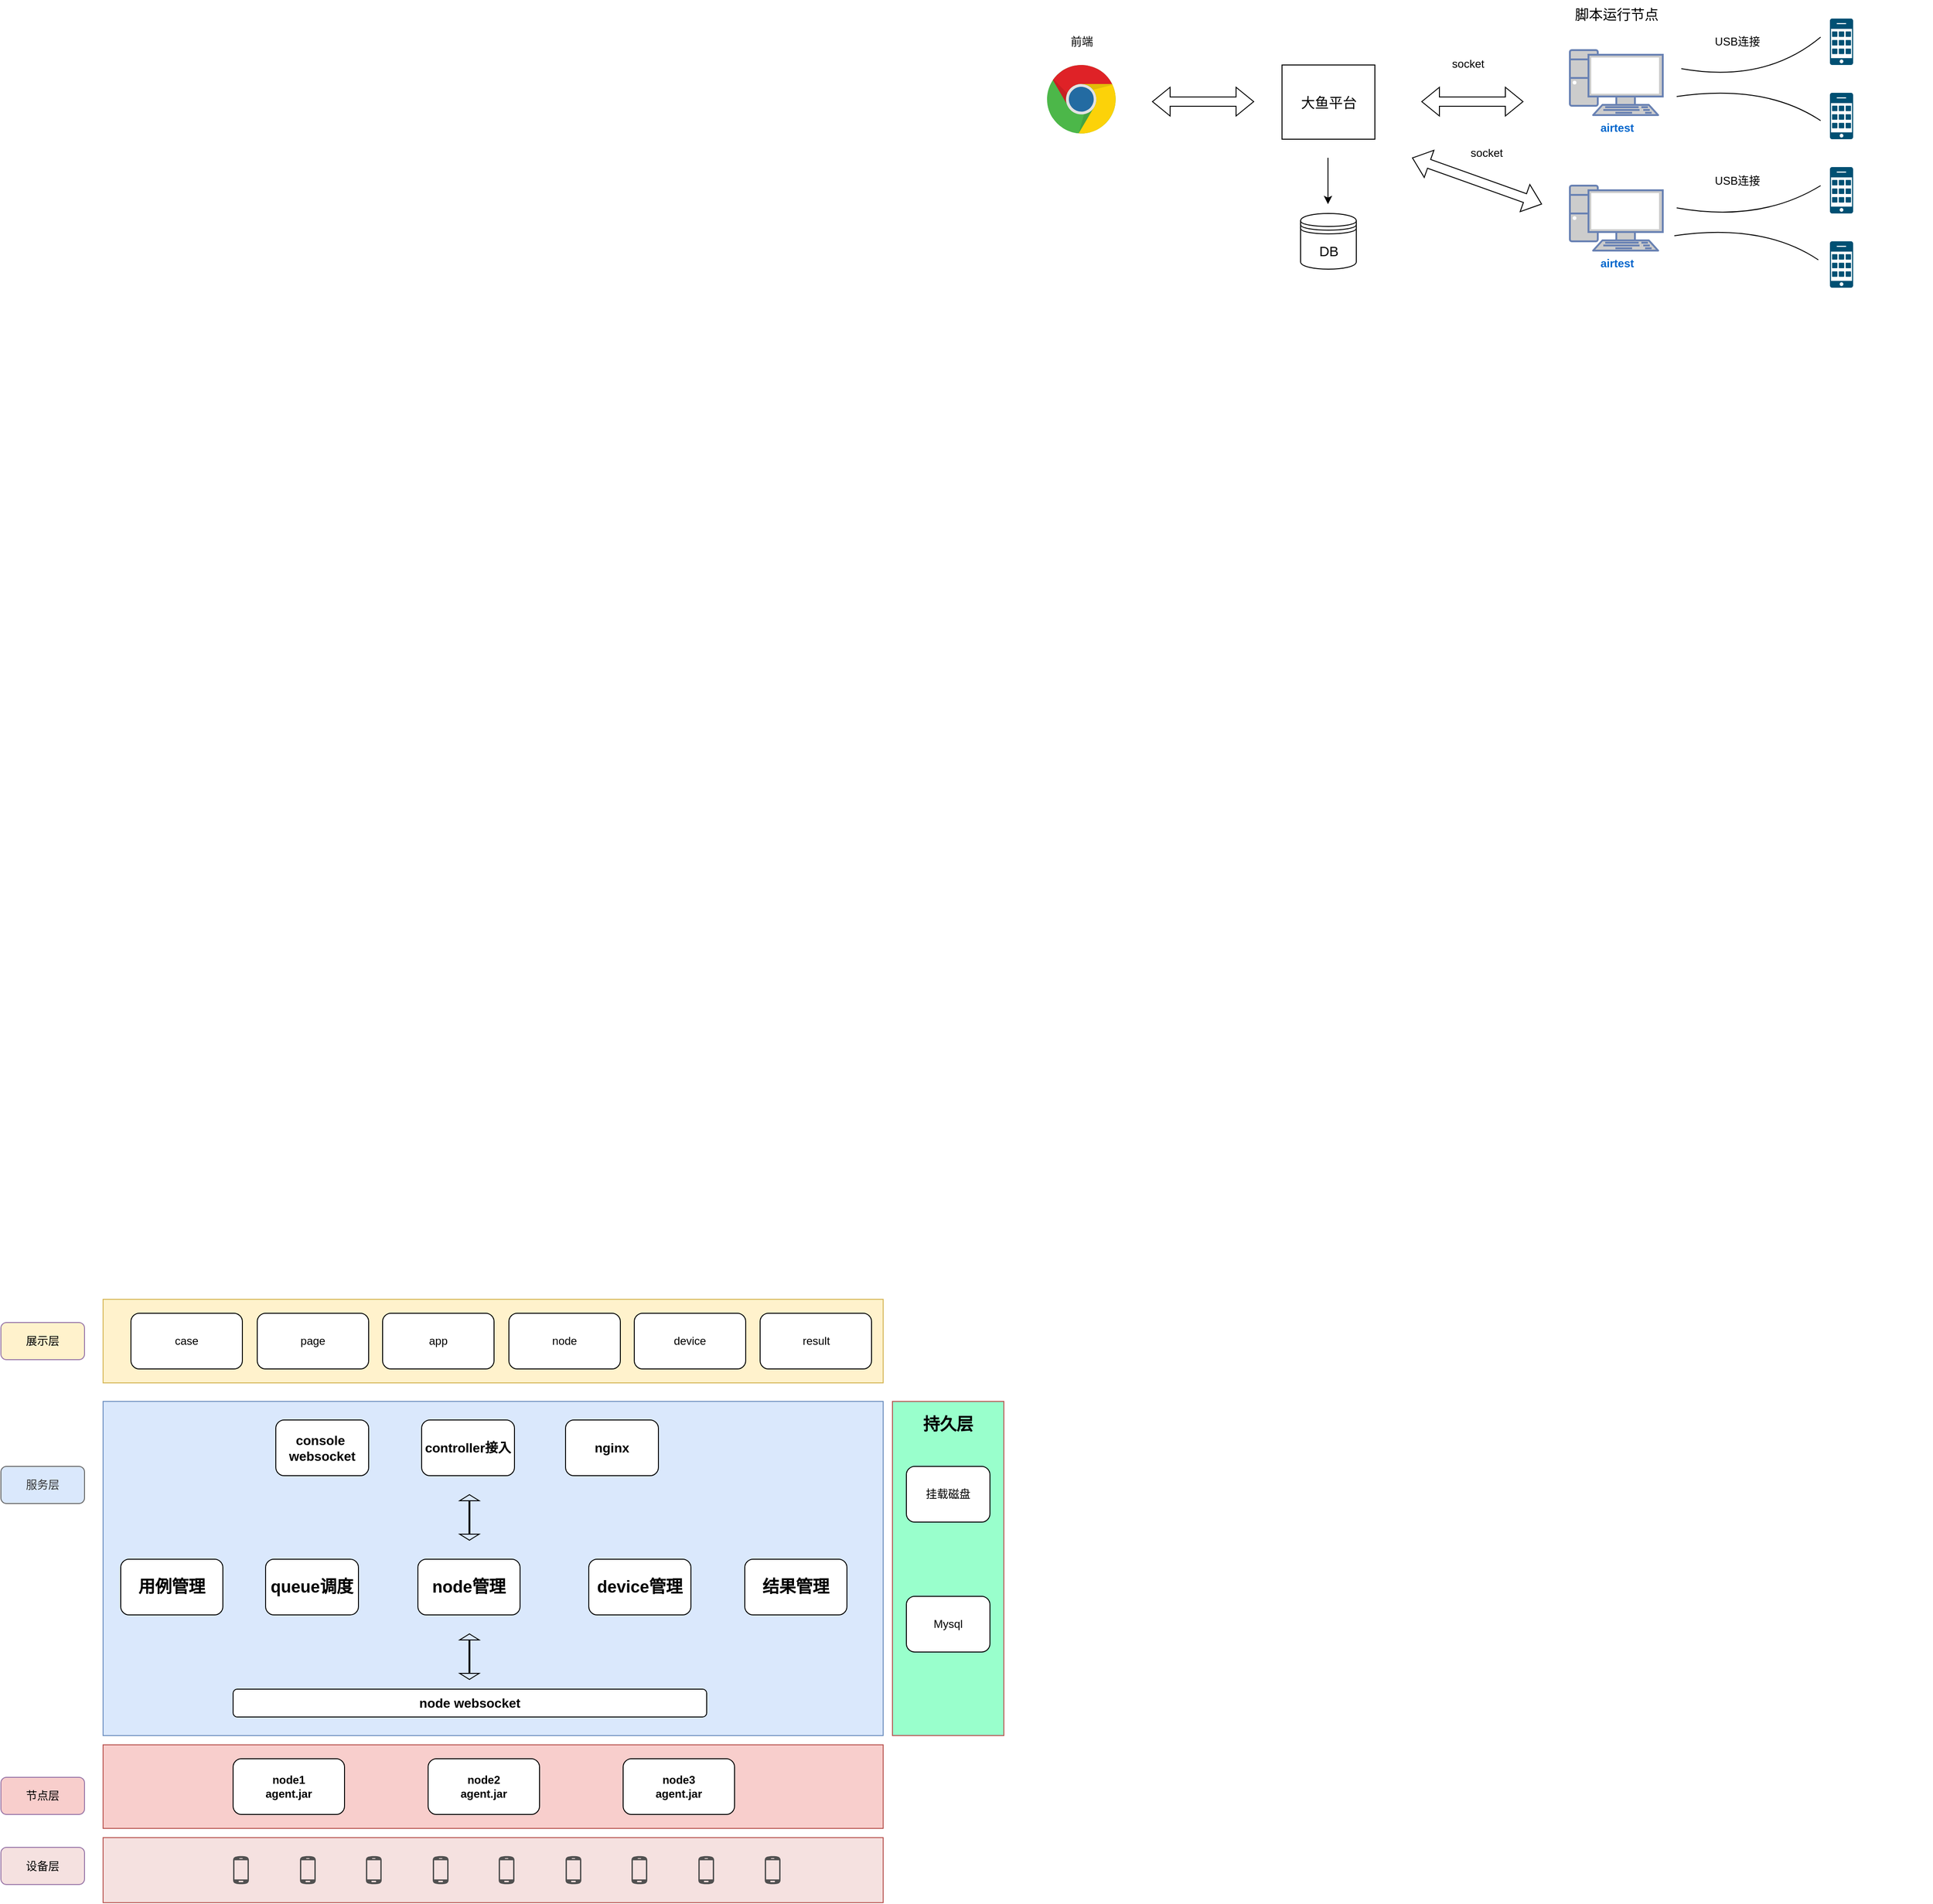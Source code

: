 <mxfile version="24.7.14">
  <diagram name="第 1 页" id="ilGr0xZSvqMy6RIHlMky">
    <mxGraphModel dx="3389" dy="3287" grid="1" gridSize="10" guides="1" tooltips="1" connect="1" arrows="1" fold="1" page="1" pageScale="1" pageWidth="827" pageHeight="1169" math="0" shadow="0">
      <root>
        <mxCell id="0" />
        <mxCell id="1" parent="0" />
        <mxCell id="p36KD3LSICJxplDqqKJE-1" value="" style="rounded=0;whiteSpace=wrap;html=1;fillColor=#F5E1E0;align=left;strokeColor=#b85450;" vertex="1" parent="1">
          <mxGeometry x="-1230" y="660" width="840" height="70" as="geometry" />
        </mxCell>
        <mxCell id="p36KD3LSICJxplDqqKJE-2" value="&lt;h2&gt;&lt;br&gt;&lt;/h2&gt;" style="rounded=0;whiteSpace=wrap;html=1;fillColor=#fff2cc;strokeColor=#d6b656;align=left;verticalAlign=middle;horizontal=1;" vertex="1" parent="1">
          <mxGeometry x="-1230" y="80" width="840" height="90" as="geometry" />
        </mxCell>
        <mxCell id="p36KD3LSICJxplDqqKJE-3" value="展示层" style="rounded=1;whiteSpace=wrap;html=1;fillColor=#FFF2CC;strokeColor=#9673a6;" vertex="1" parent="1">
          <mxGeometry x="-1340" y="105" width="90" height="40" as="geometry" />
        </mxCell>
        <mxCell id="p36KD3LSICJxplDqqKJE-4" value="服务层" style="rounded=1;whiteSpace=wrap;html=1;fillColor=#DAE8FC;strokeColor=#666666;fontColor=#333333;" vertex="1" parent="1">
          <mxGeometry x="-1340" y="260" width="90" height="40" as="geometry" />
        </mxCell>
        <mxCell id="p36KD3LSICJxplDqqKJE-5" value="" style="rounded=0;whiteSpace=wrap;html=1;fillColor=#dae8fc;align=left;strokeColor=#6c8ebf;" vertex="1" parent="1">
          <mxGeometry x="-1230" y="190" width="840" height="360" as="geometry" />
        </mxCell>
        <mxCell id="p36KD3LSICJxplDqqKJE-6" value="" style="rounded=0;whiteSpace=wrap;html=1;fillColor=#f8cecc;align=left;strokeColor=#b85450;" vertex="1" parent="1">
          <mxGeometry x="-1230" y="560" width="840" height="90" as="geometry" />
        </mxCell>
        <mxCell id="p36KD3LSICJxplDqqKJE-7" value="case" style="rounded=1;whiteSpace=wrap;html=1;" vertex="1" parent="1">
          <mxGeometry x="-1200" y="95" width="120" height="60" as="geometry" />
        </mxCell>
        <mxCell id="p36KD3LSICJxplDqqKJE-8" value="page" style="rounded=1;whiteSpace=wrap;html=1;" vertex="1" parent="1">
          <mxGeometry x="-1064" y="95" width="120" height="60" as="geometry" />
        </mxCell>
        <mxCell id="p36KD3LSICJxplDqqKJE-9" value="app" style="rounded=1;whiteSpace=wrap;html=1;" vertex="1" parent="1">
          <mxGeometry x="-929" y="95" width="120" height="60" as="geometry" />
        </mxCell>
        <mxCell id="p36KD3LSICJxplDqqKJE-10" value="node" style="rounded=1;whiteSpace=wrap;html=1;" vertex="1" parent="1">
          <mxGeometry x="-793" y="95" width="120" height="60" as="geometry" />
        </mxCell>
        <mxCell id="p36KD3LSICJxplDqqKJE-11" value="device" style="rounded=1;whiteSpace=wrap;html=1;" vertex="1" parent="1">
          <mxGeometry x="-658" y="95" width="120" height="60" as="geometry" />
        </mxCell>
        <mxCell id="p36KD3LSICJxplDqqKJE-12" value="&lt;b&gt;node1&lt;br&gt;agent.jar&lt;/b&gt;" style="rounded=1;whiteSpace=wrap;html=1;" vertex="1" parent="1">
          <mxGeometry x="-1090" y="575" width="120" height="60" as="geometry" />
        </mxCell>
        <mxCell id="p36KD3LSICJxplDqqKJE-13" value="&lt;b&gt;node2&lt;br&gt;agent.jar&lt;/b&gt;" style="rounded=1;whiteSpace=wrap;html=1;" vertex="1" parent="1">
          <mxGeometry x="-880" y="575" width="120" height="60" as="geometry" />
        </mxCell>
        <mxCell id="p36KD3LSICJxplDqqKJE-14" value="&lt;b&gt;node3&lt;br&gt;agent.jar&lt;/b&gt;" style="rounded=1;whiteSpace=wrap;html=1;" vertex="1" parent="1">
          <mxGeometry x="-670" y="575" width="120" height="60" as="geometry" />
        </mxCell>
        <mxCell id="p36KD3LSICJxplDqqKJE-15" value="&lt;font style=&quot;font-size: 18px;&quot;&gt;&lt;b&gt;node管理&lt;/b&gt;&lt;/font&gt;" style="rounded=1;whiteSpace=wrap;html=1;flipH=1;" vertex="1" parent="1">
          <mxGeometry x="-891" y="360" width="110" height="60" as="geometry" />
        </mxCell>
        <mxCell id="p36KD3LSICJxplDqqKJE-16" value="节点层" style="rounded=1;whiteSpace=wrap;html=1;fillColor=#F8CECC;strokeColor=#9673a6;" vertex="1" parent="1">
          <mxGeometry x="-1340" y="595" width="90" height="40" as="geometry" />
        </mxCell>
        <mxCell id="p36KD3LSICJxplDqqKJE-17" value="result" style="rounded=1;whiteSpace=wrap;html=1;" vertex="1" parent="1">
          <mxGeometry x="-522.5" y="95" width="120" height="60" as="geometry" />
        </mxCell>
        <mxCell id="p36KD3LSICJxplDqqKJE-18" value="&lt;font style=&quot;font-size: 18px;&quot;&gt;&lt;b&gt;queue调度&lt;/b&gt;&lt;/font&gt;" style="rounded=1;whiteSpace=wrap;html=1;flipH=1;" vertex="1" parent="1">
          <mxGeometry x="-1055" y="360" width="100" height="60" as="geometry" />
        </mxCell>
        <mxCell id="p36KD3LSICJxplDqqKJE-19" value="&lt;font style=&quot;font-size: 18px;&quot;&gt;&lt;b&gt;device管理&lt;/b&gt;&lt;/font&gt;" style="rounded=1;whiteSpace=wrap;html=1;flipH=1;" vertex="1" parent="1">
          <mxGeometry x="-707" y="360" width="110" height="60" as="geometry" />
        </mxCell>
        <mxCell id="p36KD3LSICJxplDqqKJE-20" value="&lt;b style=&quot;&quot;&gt;&lt;font style=&quot;font-size: 14px;&quot;&gt;node websocket&lt;/font&gt;&lt;/b&gt;" style="rounded=1;whiteSpace=wrap;html=1;" vertex="1" parent="1">
          <mxGeometry x="-1090" y="500" width="510" height="30" as="geometry" />
        </mxCell>
        <mxCell id="p36KD3LSICJxplDqqKJE-21" value="" style="sketch=0;pointerEvents=1;shadow=0;dashed=0;html=1;strokeColor=none;fillColor=#505050;labelPosition=center;verticalLabelPosition=bottom;verticalAlign=top;outlineConnect=0;align=center;shape=mxgraph.office.devices.cell_phone_android_proportional;fontSize=14;" vertex="1" parent="1">
          <mxGeometry x="-1090" y="679.5" width="17" height="31" as="geometry" />
        </mxCell>
        <mxCell id="p36KD3LSICJxplDqqKJE-22" value="" style="sketch=0;pointerEvents=1;shadow=0;dashed=0;html=1;strokeColor=none;fillColor=#505050;labelPosition=center;verticalLabelPosition=bottom;verticalAlign=top;outlineConnect=0;align=center;shape=mxgraph.office.devices.cell_phone_android_proportional;fontSize=14;" vertex="1" parent="1">
          <mxGeometry x="-1018" y="679.5" width="17" height="31" as="geometry" />
        </mxCell>
        <mxCell id="p36KD3LSICJxplDqqKJE-23" value="" style="sketch=0;pointerEvents=1;shadow=0;dashed=0;html=1;strokeColor=none;fillColor=#505050;labelPosition=center;verticalLabelPosition=bottom;verticalAlign=top;outlineConnect=0;align=center;shape=mxgraph.office.devices.cell_phone_android_proportional;fontSize=14;" vertex="1" parent="1">
          <mxGeometry x="-947" y="679.5" width="17" height="31" as="geometry" />
        </mxCell>
        <mxCell id="p36KD3LSICJxplDqqKJE-24" value="&lt;font style=&quot;font-size: 18px;&quot;&gt;&lt;b&gt;结果管理&lt;/b&gt;&lt;/font&gt;" style="rounded=1;whiteSpace=wrap;html=1;" vertex="1" parent="1">
          <mxGeometry x="-539" y="360" width="110" height="60" as="geometry" />
        </mxCell>
        <mxCell id="p36KD3LSICJxplDqqKJE-25" value="&lt;font style=&quot;font-size: 18px;&quot;&gt;&lt;b&gt;用例管理&lt;/b&gt;&lt;/font&gt;" style="rounded=1;whiteSpace=wrap;html=1;" vertex="1" parent="1">
          <mxGeometry x="-1211" y="360" width="110" height="60" as="geometry" />
        </mxCell>
        <mxCell id="p36KD3LSICJxplDqqKJE-26" value="&lt;b style=&quot;&quot;&gt;&lt;font style=&quot;font-size: 14px;&quot;&gt;console&amp;nbsp; websocket&lt;/font&gt;&lt;/b&gt;" style="rounded=1;whiteSpace=wrap;html=1;" vertex="1" parent="1">
          <mxGeometry x="-1044" y="210" width="100" height="60" as="geometry" />
        </mxCell>
        <mxCell id="p36KD3LSICJxplDqqKJE-27" value="&lt;b style=&quot;&quot;&gt;&lt;font style=&quot;font-size: 14px;&quot;&gt;controller接入&lt;/font&gt;&lt;/b&gt;" style="rounded=1;whiteSpace=wrap;html=1;" vertex="1" parent="1">
          <mxGeometry x="-887" y="210" width="100" height="60" as="geometry" />
        </mxCell>
        <mxCell id="p36KD3LSICJxplDqqKJE-28" value="" style="sketch=0;pointerEvents=1;shadow=0;dashed=0;html=1;strokeColor=none;fillColor=#505050;labelPosition=center;verticalLabelPosition=bottom;verticalAlign=top;outlineConnect=0;align=center;shape=mxgraph.office.devices.cell_phone_android_proportional;fontSize=14;" vertex="1" parent="1">
          <mxGeometry x="-875" y="679.5" width="17" height="31" as="geometry" />
        </mxCell>
        <mxCell id="p36KD3LSICJxplDqqKJE-29" value="" style="sketch=0;pointerEvents=1;shadow=0;dashed=0;html=1;strokeColor=none;fillColor=#505050;labelPosition=center;verticalLabelPosition=bottom;verticalAlign=top;outlineConnect=0;align=center;shape=mxgraph.office.devices.cell_phone_android_proportional;fontSize=14;" vertex="1" parent="1">
          <mxGeometry x="-804" y="679.5" width="17" height="31" as="geometry" />
        </mxCell>
        <mxCell id="p36KD3LSICJxplDqqKJE-30" value="" style="sketch=0;pointerEvents=1;shadow=0;dashed=0;html=1;strokeColor=none;fillColor=#505050;labelPosition=center;verticalLabelPosition=bottom;verticalAlign=top;outlineConnect=0;align=center;shape=mxgraph.office.devices.cell_phone_android_proportional;fontSize=14;" vertex="1" parent="1">
          <mxGeometry x="-732" y="679.5" width="17" height="31" as="geometry" />
        </mxCell>
        <mxCell id="p36KD3LSICJxplDqqKJE-31" value="" style="sketch=0;pointerEvents=1;shadow=0;dashed=0;html=1;strokeColor=none;fillColor=#505050;labelPosition=center;verticalLabelPosition=bottom;verticalAlign=top;outlineConnect=0;align=center;shape=mxgraph.office.devices.cell_phone_android_proportional;fontSize=14;" vertex="1" parent="1">
          <mxGeometry x="-661" y="679.5" width="17" height="31" as="geometry" />
        </mxCell>
        <mxCell id="p36KD3LSICJxplDqqKJE-32" value="" style="sketch=0;pointerEvents=1;shadow=0;dashed=0;html=1;strokeColor=none;fillColor=#505050;labelPosition=center;verticalLabelPosition=bottom;verticalAlign=top;outlineConnect=0;align=center;shape=mxgraph.office.devices.cell_phone_android_proportional;fontSize=14;" vertex="1" parent="1">
          <mxGeometry x="-589" y="679.5" width="17" height="31" as="geometry" />
        </mxCell>
        <mxCell id="p36KD3LSICJxplDqqKJE-33" value="" style="sketch=0;pointerEvents=1;shadow=0;dashed=0;html=1;strokeColor=none;fillColor=#505050;labelPosition=center;verticalLabelPosition=bottom;verticalAlign=top;outlineConnect=0;align=center;shape=mxgraph.office.devices.cell_phone_android_proportional;fontSize=14;" vertex="1" parent="1">
          <mxGeometry x="-517.5" y="679.5" width="17" height="31" as="geometry" />
        </mxCell>
        <mxCell id="p36KD3LSICJxplDqqKJE-34" value="设备层" style="rounded=1;whiteSpace=wrap;html=1;fillColor=#F5E1E0;strokeColor=#9673a6;" vertex="1" parent="1">
          <mxGeometry x="-1340" y="670.5" width="90" height="40" as="geometry" />
        </mxCell>
        <mxCell id="p36KD3LSICJxplDqqKJE-35" value="" style="shape=flexArrow;endArrow=classic;startArrow=classic;html=1;rounded=0;fontSize=14;width=1;endWidth=19;endSize=1.83;startWidth=19;startSize=1.83;" edge="1" parent="1">
          <mxGeometry width="100" height="100" relative="1" as="geometry">
            <mxPoint x="-835.5" y="340" as="sourcePoint" />
            <mxPoint x="-835.5" y="290" as="targetPoint" />
          </mxGeometry>
        </mxCell>
        <mxCell id="p36KD3LSICJxplDqqKJE-36" value="" style="rounded=0;whiteSpace=wrap;html=1;fillColor=#99FFCC;align=left;strokeColor=#b85450;" vertex="1" parent="1">
          <mxGeometry x="-380" y="190" width="120" height="360" as="geometry" />
        </mxCell>
        <mxCell id="p36KD3LSICJxplDqqKJE-37" value="Mysql" style="rounded=1;whiteSpace=wrap;html=1;" vertex="1" parent="1">
          <mxGeometry x="-365" y="400" width="90" height="60" as="geometry" />
        </mxCell>
        <mxCell id="p36KD3LSICJxplDqqKJE-38" value="挂载磁盘" style="rounded=1;whiteSpace=wrap;html=1;" vertex="1" parent="1">
          <mxGeometry x="-365" y="260" width="90" height="60" as="geometry" />
        </mxCell>
        <mxCell id="p36KD3LSICJxplDqqKJE-39" value="&lt;span style=&quot;font-size: 14px;&quot;&gt;&lt;b&gt;nginx&lt;/b&gt;&lt;/span&gt;" style="rounded=1;whiteSpace=wrap;html=1;" vertex="1" parent="1">
          <mxGeometry x="-732" y="210" width="100" height="60" as="geometry" />
        </mxCell>
        <mxCell id="p36KD3LSICJxplDqqKJE-40" value="&lt;font style=&quot;font-size: 18px;&quot;&gt;&lt;b&gt;持久层&lt;/b&gt;&lt;/font&gt;" style="text;html=1;strokeColor=none;fillColor=none;align=center;verticalAlign=middle;whiteSpace=wrap;rounded=0;" vertex="1" parent="1">
          <mxGeometry x="-350" y="200" width="60" height="30" as="geometry" />
        </mxCell>
        <mxCell id="p36KD3LSICJxplDqqKJE-41" value="" style="shape=flexArrow;endArrow=classic;startArrow=classic;html=1;rounded=0;fontSize=14;width=1;endWidth=19;endSize=1.83;startWidth=19;startSize=1.83;" edge="1" parent="1">
          <mxGeometry width="100" height="100" relative="1" as="geometry">
            <mxPoint x="-835.5" y="490" as="sourcePoint" />
            <mxPoint x="-835.5" y="440" as="targetPoint" />
          </mxGeometry>
        </mxCell>
        <mxCell id="p36KD3LSICJxplDqqKJE-42" value="" style="dashed=0;outlineConnect=0;html=1;align=center;labelPosition=center;verticalLabelPosition=bottom;verticalAlign=top;shape=mxgraph.weblogos.chrome" vertex="1" parent="1">
          <mxGeometry x="-213.5" y="-1250" width="74.8" height="75.4" as="geometry" />
        </mxCell>
        <mxCell id="p36KD3LSICJxplDqqKJE-43" value="&lt;font style=&quot;font-size: 15px;&quot;&gt;大鱼平台&lt;/font&gt;" style="rounded=0;whiteSpace=wrap;html=1;" vertex="1" parent="1">
          <mxGeometry x="39.5" y="-1250" width="100" height="80" as="geometry" />
        </mxCell>
        <mxCell id="p36KD3LSICJxplDqqKJE-44" value="DB" style="shape=datastore;whiteSpace=wrap;html=1;fontSize=15;" vertex="1" parent="1">
          <mxGeometry x="59.5" y="-1090" width="60" height="60" as="geometry" />
        </mxCell>
        <mxCell id="p36KD3LSICJxplDqqKJE-45" value="" style="endArrow=classic;html=1;rounded=0;fontSize=15;" edge="1" parent="1">
          <mxGeometry width="50" height="50" relative="1" as="geometry">
            <mxPoint x="89" y="-1150" as="sourcePoint" />
            <mxPoint x="89" y="-1100" as="targetPoint" />
          </mxGeometry>
        </mxCell>
        <mxCell id="p36KD3LSICJxplDqqKJE-46" value="" style="shape=flexArrow;endArrow=classic;startArrow=classic;html=1;rounded=0;fontSize=15;" edge="1" parent="1">
          <mxGeometry width="100" height="100" relative="1" as="geometry">
            <mxPoint x="189.5" y="-1210.5" as="sourcePoint" />
            <mxPoint x="299.5" y="-1210.5" as="targetPoint" />
          </mxGeometry>
        </mxCell>
        <mxCell id="p36KD3LSICJxplDqqKJE-47" value="" style="sketch=0;points=[[0.015,0.015,0],[0.985,0.015,0],[0.985,0.985,0],[0.015,0.985,0],[0.25,0,0],[0.5,0,0],[0.75,0,0],[1,0.25,0],[1,0.5,0],[1,0.75,0],[0.75,1,0],[0.5,1,0],[0.25,1,0],[0,0.75,0],[0,0.5,0],[0,0.25,0]];verticalLabelPosition=bottom;html=1;verticalAlign=top;aspect=fixed;align=center;pointerEvents=1;shape=mxgraph.cisco19.cell_phone;fillColor=#005073;strokeColor=none;fontSize=15;" vertex="1" parent="1">
          <mxGeometry x="629.5" y="-1300" width="25" height="50" as="geometry" />
        </mxCell>
        <mxCell id="p36KD3LSICJxplDqqKJE-48" value="&lt;b&gt;airtest&lt;/b&gt;" style="fontColor=#0066CC;verticalAlign=top;verticalLabelPosition=bottom;labelPosition=center;align=center;html=1;outlineConnect=0;fillColor=#CCCCCC;strokeColor=#6881B3;gradientColor=none;gradientDirection=north;strokeWidth=2;shape=mxgraph.networks.pc;" vertex="1" parent="1">
          <mxGeometry x="349.5" y="-1266" width="100" height="70" as="geometry" />
        </mxCell>
        <mxCell id="p36KD3LSICJxplDqqKJE-49" value="&lt;span style=&quot;font-size: 15px;&quot;&gt;脚本运行节点&lt;/span&gt;" style="text;html=1;strokeColor=none;fillColor=none;align=center;verticalAlign=middle;whiteSpace=wrap;rounded=0;" vertex="1" parent="1">
          <mxGeometry x="329.5" y="-1320" width="140" height="30" as="geometry" />
        </mxCell>
        <mxCell id="p36KD3LSICJxplDqqKJE-50" value="" style="shape=flexArrow;endArrow=classic;startArrow=classic;html=1;rounded=0;fontSize=15;" edge="1" parent="1">
          <mxGeometry width="100" height="100" relative="1" as="geometry">
            <mxPoint x="-100.5" y="-1210.5" as="sourcePoint" />
            <mxPoint x="9.5" y="-1210.5" as="targetPoint" />
          </mxGeometry>
        </mxCell>
        <mxCell id="p36KD3LSICJxplDqqKJE-51" value="socket" style="text;html=1;strokeColor=none;fillColor=none;align=center;verticalAlign=middle;whiteSpace=wrap;rounded=0;" vertex="1" parent="1">
          <mxGeometry x="209.5" y="-1266" width="60" height="30" as="geometry" />
        </mxCell>
        <mxCell id="p36KD3LSICJxplDqqKJE-52" value="" style="sketch=0;points=[[0.015,0.015,0],[0.985,0.015,0],[0.985,0.985,0],[0.015,0.985,0],[0.25,0,0],[0.5,0,0],[0.75,0,0],[1,0.25,0],[1,0.5,0],[1,0.75,0],[0.75,1,0],[0.5,1,0],[0.25,1,0],[0,0.75,0],[0,0.5,0],[0,0.25,0]];verticalLabelPosition=bottom;html=1;verticalAlign=top;aspect=fixed;align=center;pointerEvents=1;shape=mxgraph.cisco19.cell_phone;fillColor=#005073;strokeColor=none;fontSize=15;" vertex="1" parent="1">
          <mxGeometry x="629.5" y="-1220" width="25" height="50" as="geometry" />
        </mxCell>
        <mxCell id="p36KD3LSICJxplDqqKJE-53" value="" style="sketch=0;points=[[0.015,0.015,0],[0.985,0.015,0],[0.985,0.985,0],[0.015,0.985,0],[0.25,0,0],[0.5,0,0],[0.75,0,0],[1,0.25,0],[1,0.5,0],[1,0.75,0],[0.75,1,0],[0.5,1,0],[0.25,1,0],[0,0.75,0],[0,0.5,0],[0,0.25,0]];verticalLabelPosition=bottom;html=1;verticalAlign=top;aspect=fixed;align=center;pointerEvents=1;shape=mxgraph.cisco19.cell_phone;fillColor=#005073;strokeColor=none;fontSize=15;" vertex="1" parent="1">
          <mxGeometry x="629.5" y="-1140" width="25" height="50" as="geometry" />
        </mxCell>
        <mxCell id="p36KD3LSICJxplDqqKJE-54" value="" style="sketch=0;points=[[0.015,0.015,0],[0.985,0.015,0],[0.985,0.985,0],[0.015,0.985,0],[0.25,0,0],[0.5,0,0],[0.75,0,0],[1,0.25,0],[1,0.5,0],[1,0.75,0],[0.75,1,0],[0.5,1,0],[0.25,1,0],[0,0.75,0],[0,0.5,0],[0,0.25,0]];verticalLabelPosition=bottom;html=1;verticalAlign=top;aspect=fixed;align=center;pointerEvents=1;shape=mxgraph.cisco19.cell_phone;fillColor=#005073;strokeColor=none;fontSize=15;" vertex="1" parent="1">
          <mxGeometry x="629.5" y="-1060" width="25" height="50" as="geometry" />
        </mxCell>
        <mxCell id="p36KD3LSICJxplDqqKJE-55" value="&lt;b&gt;airtest&lt;/b&gt;" style="fontColor=#0066CC;verticalAlign=top;verticalLabelPosition=bottom;labelPosition=center;align=center;html=1;outlineConnect=0;fillColor=#CCCCCC;strokeColor=#6881B3;gradientColor=none;gradientDirection=north;strokeWidth=2;shape=mxgraph.networks.pc;" vertex="1" parent="1">
          <mxGeometry x="349.5" y="-1120" width="100" height="70" as="geometry" />
        </mxCell>
        <mxCell id="p36KD3LSICJxplDqqKJE-56" value="" style="shape=flexArrow;endArrow=classic;startArrow=classic;html=1;rounded=0;fontSize=15;" edge="1" parent="1">
          <mxGeometry width="100" height="100" relative="1" as="geometry">
            <mxPoint x="179.5" y="-1150" as="sourcePoint" />
            <mxPoint x="319.5" y="-1100" as="targetPoint" />
          </mxGeometry>
        </mxCell>
        <mxCell id="p36KD3LSICJxplDqqKJE-57" value="USB连接" style="text;html=1;strokeColor=none;fillColor=none;align=center;verticalAlign=middle;whiteSpace=wrap;rounded=0;" vertex="1" parent="1">
          <mxGeometry x="499.5" y="-1290" width="60" height="30" as="geometry" />
        </mxCell>
        <mxCell id="p36KD3LSICJxplDqqKJE-58" value="USB连接" style="text;html=1;strokeColor=none;fillColor=none;align=center;verticalAlign=middle;whiteSpace=wrap;rounded=0;" vertex="1" parent="1">
          <mxGeometry x="499.5" y="-1140" width="60" height="30" as="geometry" />
        </mxCell>
        <mxCell id="p36KD3LSICJxplDqqKJE-59" value="&lt;font color=&quot;#ffffff&quot;&gt;0&lt;/font&gt;" style="text;html=1;strokeColor=none;fillColor=none;align=center;verticalAlign=middle;whiteSpace=wrap;rounded=0;" vertex="1" parent="1">
          <mxGeometry x="679.5" y="-1170" width="60" height="30" as="geometry" />
        </mxCell>
        <mxCell id="p36KD3LSICJxplDqqKJE-60" value="前端" style="text;html=1;strokeColor=none;fillColor=none;align=center;verticalAlign=middle;whiteSpace=wrap;rounded=0;" vertex="1" parent="1">
          <mxGeometry x="-206.1" y="-1290" width="60" height="30" as="geometry" />
        </mxCell>
        <mxCell id="p36KD3LSICJxplDqqKJE-61" value="" style="endArrow=none;html=1;curved=1;" edge="1" parent="1">
          <mxGeometry width="50" height="50" relative="1" as="geometry">
            <mxPoint x="469.5" y="-1246" as="sourcePoint" />
            <mxPoint x="619.5" y="-1280" as="targetPoint" />
            <Array as="points">
              <mxPoint x="559.5" y="-1230" />
            </Array>
          </mxGeometry>
        </mxCell>
        <mxCell id="p36KD3LSICJxplDqqKJE-62" value="" style="endArrow=none;html=1;curved=1;" edge="1" parent="1">
          <mxGeometry width="50" height="50" relative="1" as="geometry">
            <mxPoint x="464.5" y="-1216" as="sourcePoint" />
            <mxPoint x="619.5" y="-1190" as="targetPoint" />
            <Array as="points">
              <mxPoint x="559.5" y="-1230" />
            </Array>
          </mxGeometry>
        </mxCell>
        <mxCell id="p36KD3LSICJxplDqqKJE-63" value="" style="endArrow=none;html=1;curved=1;" edge="1" parent="1">
          <mxGeometry width="50" height="50" relative="1" as="geometry">
            <mxPoint x="464.5" y="-1096" as="sourcePoint" />
            <mxPoint x="619.5" y="-1120" as="targetPoint" />
            <Array as="points">
              <mxPoint x="554.5" y="-1080" />
            </Array>
          </mxGeometry>
        </mxCell>
        <mxCell id="p36KD3LSICJxplDqqKJE-64" value="" style="endArrow=none;html=1;curved=1;" edge="1" parent="1">
          <mxGeometry width="50" height="50" relative="1" as="geometry">
            <mxPoint x="462" y="-1066" as="sourcePoint" />
            <mxPoint x="617" y="-1040" as="targetPoint" />
            <Array as="points">
              <mxPoint x="557" y="-1080" />
            </Array>
          </mxGeometry>
        </mxCell>
        <mxCell id="p36KD3LSICJxplDqqKJE-65" value="socket" style="text;html=1;strokeColor=none;fillColor=none;align=center;verticalAlign=middle;whiteSpace=wrap;rounded=0;" vertex="1" parent="1">
          <mxGeometry x="229.5" y="-1170" width="60" height="30" as="geometry" />
        </mxCell>
      </root>
    </mxGraphModel>
  </diagram>
</mxfile>
